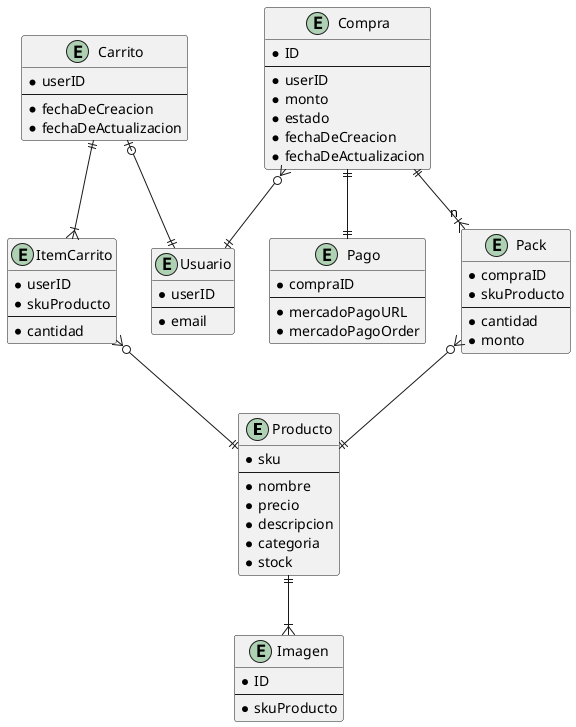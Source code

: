 @startuml EntityDiagram

Entity Producto {
  * sku
  --
  * nombre
  * precio
  * descripcion
  * categoria
  * stock
}

Entity Imagen {
  * ID
  --
  * skuProducto
}

Entity ItemCarrito {
  * userID
  * skuProducto
  --
  * cantidad
}

Entity Carrito {
  * userID
  --
  * fechaDeCreacion
  * fechaDeActualizacion
}

Entity Usuario {
  * userID
  --
  * email
}

Entity Compra {
  * ID
  --
  * userID
  * monto
  * estado
  * fechaDeCreacion
  * fechaDeActualizacion
}

Entity Pago {
  * compraID
  --
  * mercadoPagoURL
  * mercadoPagoOrder
}

Entity Pack {
  * compraID
  * skuProducto
  --
  * cantidad
  * monto
}

Carrito ||--|{ ItemCarrito
Carrito |o--|| Usuario
ItemCarrito }o--|| Producto

Compra }o--|| Usuario
Compra ||--|| Pago
Compra ||--|{ "n" Pack
Pack }o--|| Producto
Producto ||--|{ Imagen
@enduml
